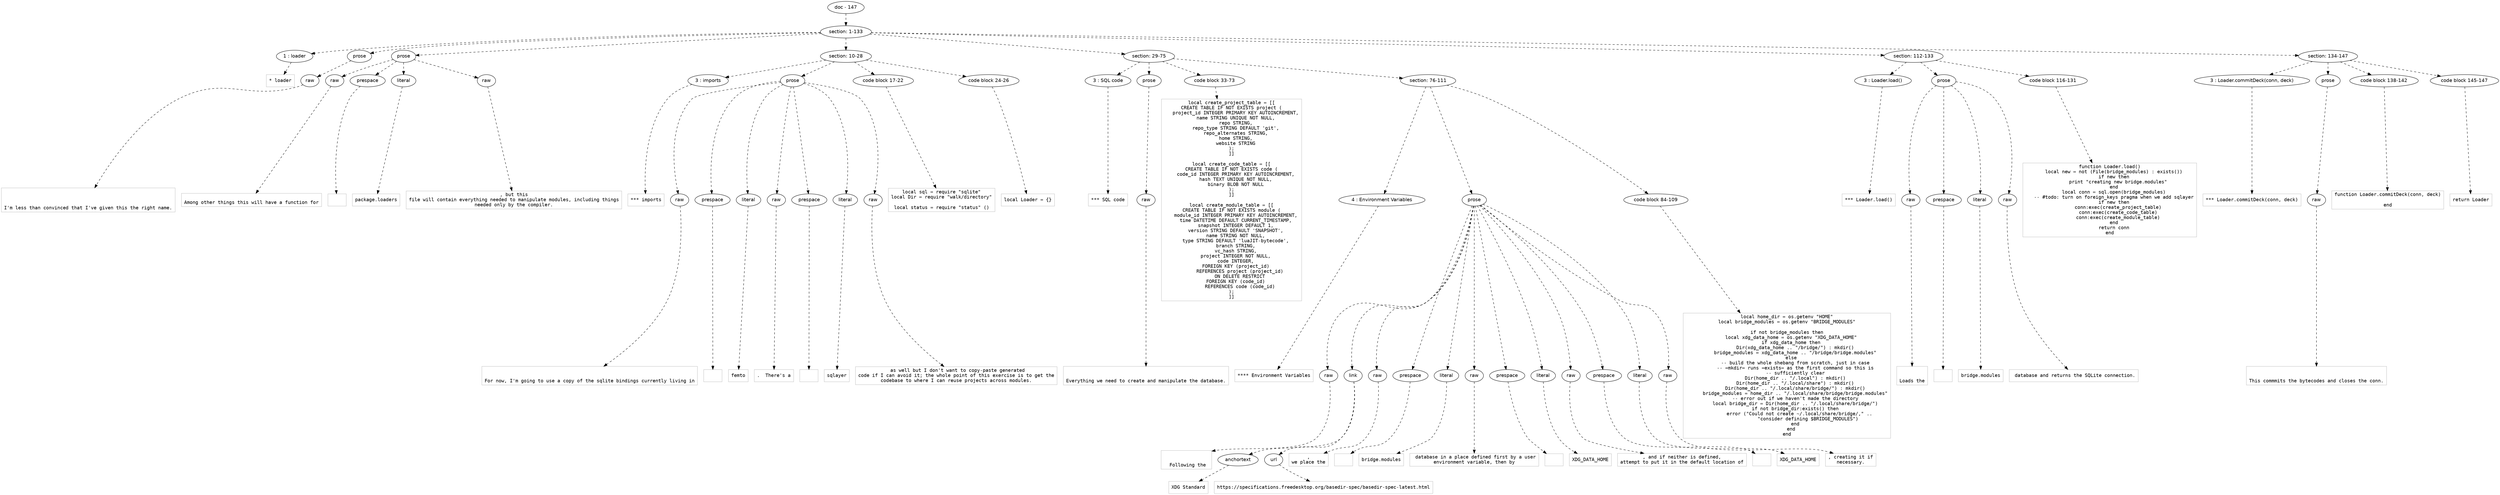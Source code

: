 digraph lpegNode {

node [fontname=Helvetica]
edge [style=dashed]

doc_0 [label="doc - 147"]


doc_0 -> { section_1}
{rank=same; section_1}

section_1 [label="section: 1-133"]


// END RANK doc_0

section_1 -> { header_2 prose_3 prose_4 section_5 section_6 section_7 section_8}
{rank=same; header_2 prose_3 prose_4 section_5 section_6 section_7 section_8}

header_2 [label="1 : loader"]

prose_3 [label="prose"]

prose_4 [label="prose"]

section_5 [label="section: 10-28"]

section_6 [label="section: 29-75"]

section_7 [label="section: 112-133"]

section_8 [label="section: 134-147"]


// END RANK section_1

header_2 -> leaf_9
leaf_9  [color=Gray,shape=rectangle,fontname=Inconsolata,label="* loader"]
// END RANK header_2

prose_3 -> { raw_10}
{rank=same; raw_10}

raw_10 [label="raw"]


// END RANK prose_3

raw_10 -> leaf_11
leaf_11  [color=Gray,shape=rectangle,fontname=Inconsolata,label="


I'm less than convinced that I've given this the right name.
"]
// END RANK raw_10

prose_4 -> { raw_12 prespace_13 literal_14 raw_15}
{rank=same; raw_12 prespace_13 literal_14 raw_15}

raw_12 [label="raw"]

prespace_13 [label="prespace"]

literal_14 [label="literal"]

raw_15 [label="raw"]


// END RANK prose_4

raw_12 -> leaf_16
leaf_16  [color=Gray,shape=rectangle,fontname=Inconsolata,label="
Among other things this will have a function for"]
// END RANK raw_12

prespace_13 -> leaf_17
leaf_17  [color=Gray,shape=rectangle,fontname=Inconsolata,label=" "]
// END RANK prespace_13

literal_14 -> leaf_18
leaf_18  [color=Gray,shape=rectangle,fontname=Inconsolata,label="package.loaders"]
// END RANK literal_14

raw_15 -> leaf_19
leaf_19  [color=Gray,shape=rectangle,fontname=Inconsolata,label=", but this
file will contain everything needed to manipulate modules, including things
needed only by the compiler.
"]
// END RANK raw_15

section_5 -> { header_20 prose_21 codeblock_22 codeblock_23}
{rank=same; header_20 prose_21 codeblock_22 codeblock_23}

header_20 [label="3 : imports"]

prose_21 [label="prose"]

codeblock_22 [label="code block 17-22"]

codeblock_23 [label="code block 24-26"]


// END RANK section_5

header_20 -> leaf_24
leaf_24  [color=Gray,shape=rectangle,fontname=Inconsolata,label="*** imports"]
// END RANK header_20

prose_21 -> { raw_25 prespace_26 literal_27 raw_28 prespace_29 literal_30 raw_31}
{rank=same; raw_25 prespace_26 literal_27 raw_28 prespace_29 literal_30 raw_31}

raw_25 [label="raw"]

prespace_26 [label="prespace"]

literal_27 [label="literal"]

raw_28 [label="raw"]

prespace_29 [label="prespace"]

literal_30 [label="literal"]

raw_31 [label="raw"]


// END RANK prose_21

raw_25 -> leaf_32
leaf_32  [color=Gray,shape=rectangle,fontname=Inconsolata,label="

For now, I'm going to use a copy of the sqlite bindings currently living in"]
// END RANK raw_25

prespace_26 -> leaf_33
leaf_33  [color=Gray,shape=rectangle,fontname=Inconsolata,label=""]
// END RANK prespace_26

literal_27 -> leaf_34
leaf_34  [color=Gray,shape=rectangle,fontname=Inconsolata,label="femto"]
// END RANK literal_27

raw_28 -> leaf_35
leaf_35  [color=Gray,shape=rectangle,fontname=Inconsolata,label=".  There's a"]
// END RANK raw_28

prespace_29 -> leaf_36
leaf_36  [color=Gray,shape=rectangle,fontname=Inconsolata,label=" "]
// END RANK prespace_29

literal_30 -> leaf_37
leaf_37  [color=Gray,shape=rectangle,fontname=Inconsolata,label="sqlayer"]
// END RANK literal_30

raw_31 -> leaf_38
leaf_38  [color=Gray,shape=rectangle,fontname=Inconsolata,label=" as well but I don't want to copy-paste generated
code if I can avoid it; the whole point of this exercise is to get the
codebase to where I can reuse projects across modules.
"]
// END RANK raw_31

codeblock_22 -> leaf_39
leaf_39  [color=Gray,shape=rectangle,fontname=Inconsolata,label="local sql = require \"sqlite\"
local Dir = require \"walk/directory\"

local status = require \"status\" ()"]
// END RANK codeblock_22

codeblock_23 -> leaf_40
leaf_40  [color=Gray,shape=rectangle,fontname=Inconsolata,label="local Loader = {}"]
// END RANK codeblock_23

section_6 -> { header_41 prose_42 codeblock_43 section_44}
{rank=same; header_41 prose_42 codeblock_43 section_44}

header_41 [label="3 : SQL code"]

prose_42 [label="prose"]

codeblock_43 [label="code block 33-73"]

section_44 [label="section: 76-111"]


// END RANK section_6

header_41 -> leaf_45
leaf_45  [color=Gray,shape=rectangle,fontname=Inconsolata,label="*** SQL code"]
// END RANK header_41

prose_42 -> { raw_46}
{rank=same; raw_46}

raw_46 [label="raw"]


// END RANK prose_42

raw_46 -> leaf_47
leaf_47  [color=Gray,shape=rectangle,fontname=Inconsolata,label="

Everything we need to create and manipulate the database.
"]
// END RANK raw_46

codeblock_43 -> leaf_48
leaf_48  [color=Gray,shape=rectangle,fontname=Inconsolata,label="local create_project_table = [[
CREATE TABLE IF NOT EXISTS project (
   project_id INTEGER PRIMARY KEY AUTOINCREMENT,
   name STRING UNIQUE NOT NULL,
   repo STRING,
   repo_type STRING DEFAULT 'git',
   repo_alternates STRING,
   home STRING,
   website STRING
);
]]

local create_code_table = [[
CREATE TABLE IF NOT EXISTS code (
   code_id INTEGER PRIMARY KEY AUTOINCREMENT,
   hash TEXT UNIQUE NOT NULL,
   binary BLOB NOT NULL
);
]]

local create_module_table = [[
CREATE TABLE IF NOT EXISTS module (
   module_id INTEGER PRIMARY KEY AUTOINCREMENT,
   time DATETIME DEFAULT CURRENT_TIMESTAMP,
   snapshot INTEGER DEFAULT 1,
   version STRING DEFAULT 'SNAPSHOT',
   name STRING NOT NULL,
   type STRING DEFAULT 'luaJIT-bytecode',
   branch STRING,
   vc_hash STRING,
   project INTEGER NOT NULL,
   code INTEGER,
   FOREIGN KEY (project_id)
      REFERENCES project (project_id)
      ON DELETE RESTRICT
   FOREIGN KEY (code_id)
      REFERENCES code (code_id)
);
]]"]
// END RANK codeblock_43

section_44 -> { header_49 prose_50 codeblock_51}
{rank=same; header_49 prose_50 codeblock_51}

header_49 [label="4 : Environment Variables"]

prose_50 [label="prose"]

codeblock_51 [label="code block 84-109"]


// END RANK section_44

header_49 -> leaf_52
leaf_52  [color=Gray,shape=rectangle,fontname=Inconsolata,label="**** Environment Variables"]
// END RANK header_49

prose_50 -> { raw_53 link_54 raw_55 prespace_56 literal_57 raw_58 prespace_59 literal_60 raw_61 prespace_62 literal_63 raw_64}
{rank=same; raw_53 link_54 raw_55 prespace_56 literal_57 raw_58 prespace_59 literal_60 raw_61 prespace_62 literal_63 raw_64}

raw_53 [label="raw"]

link_54 [label="link"]

raw_55 [label="raw"]

prespace_56 [label="prespace"]

literal_57 [label="literal"]

raw_58 [label="raw"]

prespace_59 [label="prespace"]

literal_60 [label="literal"]

raw_61 [label="raw"]

prespace_62 [label="prespace"]

literal_63 [label="literal"]

raw_64 [label="raw"]


// END RANK prose_50

raw_53 -> leaf_65
leaf_65  [color=Gray,shape=rectangle,fontname=Inconsolata,label="

  Following the "]
// END RANK raw_53

link_54 -> { anchortext_66 url_67}
{rank=same; anchortext_66 url_67}

anchortext_66 [label="anchortext"]

url_67 [label="url"]


// END RANK link_54

anchortext_66 -> leaf_68
leaf_68  [color=Gray,shape=rectangle,fontname=Inconsolata,label="XDG Standard"]
// END RANK anchortext_66

url_67 -> leaf_69
leaf_69  [color=Gray,shape=rectangle,fontname=Inconsolata,label="https://specifications.freedesktop.org/basedir-spec/basedir-spec-latest.html"]
// END RANK url_67

raw_55 -> leaf_70
leaf_70  [color=Gray,shape=rectangle,fontname=Inconsolata,label=",
we place the"]
// END RANK raw_55

prespace_56 -> leaf_71
leaf_71  [color=Gray,shape=rectangle,fontname=Inconsolata,label=" "]
// END RANK prespace_56

literal_57 -> leaf_72
leaf_72  [color=Gray,shape=rectangle,fontname=Inconsolata,label="bridge.modules"]
// END RANK literal_57

raw_58 -> leaf_73
leaf_73  [color=Gray,shape=rectangle,fontname=Inconsolata,label=" database in a place defined first by a user
environment variable, then by"]
// END RANK raw_58

prespace_59 -> leaf_74
leaf_74  [color=Gray,shape=rectangle,fontname=Inconsolata,label=" "]
// END RANK prespace_59

literal_60 -> leaf_75
leaf_75  [color=Gray,shape=rectangle,fontname=Inconsolata,label="XDG_DATA_HOME"]
// END RANK literal_60

raw_61 -> leaf_76
leaf_76  [color=Gray,shape=rectangle,fontname=Inconsolata,label=", and if neither is defined,
attempt to put it in the default location of"]
// END RANK raw_61

prespace_62 -> leaf_77
leaf_77  [color=Gray,shape=rectangle,fontname=Inconsolata,label=" "]
// END RANK prespace_62

literal_63 -> leaf_78
leaf_78  [color=Gray,shape=rectangle,fontname=Inconsolata,label="XDG_DATA_HOME"]
// END RANK literal_63

raw_64 -> leaf_79
leaf_79  [color=Gray,shape=rectangle,fontname=Inconsolata,label=", creating it if
necessary.
"]
// END RANK raw_64

codeblock_51 -> leaf_80
leaf_80  [color=Gray,shape=rectangle,fontname=Inconsolata,label="local home_dir = os.getenv \"HOME\"
local bridge_modules = os.getenv \"BRIDGE_MODULES\"

if not bridge_modules then
   local xdg_data_home = os.getenv \"XDG_DATA_HOME\"
   if xdg_data_home then
      Dir(xdg_data_home .. \"/bridge/\") : mkdir()
      bridge_modules = xdg_data_home .. \"/bridge/bridge.modules\"
   else
      -- build the whole shebang from scratch, just in case
      -- =mkdir= runs =exists= as the first command so this is
      -- sufficiently clear
      Dir(home_dir .. \"/.local\") : mkdir()
      Dir(home_dir .. \"/.local/share\") : mkdir()
      Dir(home_dir .. \"/.local/share/bridge/\") : mkdir()
      bridge_modules = home_dir .. \"/.local/share/bridge/bridge.modules\"
      -- error out if we haven't made the directory
      local bridge_dir = Dir(home_dir .. \"/.local/share/bridge/\")
      if not bridge_dir:exists() then
         error (\"Could not create ~/.local/share/bridge/,\" ..
               \"consider defining $BRIDGE_MODULES\")
      end
   end
end"]
// END RANK codeblock_51

section_7 -> { header_81 prose_82 codeblock_83}
{rank=same; header_81 prose_82 codeblock_83}

header_81 [label="3 : Loader.load()"]

prose_82 [label="prose"]

codeblock_83 [label="code block 116-131"]


// END RANK section_7

header_81 -> leaf_84
leaf_84  [color=Gray,shape=rectangle,fontname=Inconsolata,label="*** Loader.load()"]
// END RANK header_81

prose_82 -> { raw_85 prespace_86 literal_87 raw_88}
{rank=same; raw_85 prespace_86 literal_87 raw_88}

raw_85 [label="raw"]

prespace_86 [label="prespace"]

literal_87 [label="literal"]

raw_88 [label="raw"]


// END RANK prose_82

raw_85 -> leaf_89
leaf_89  [color=Gray,shape=rectangle,fontname=Inconsolata,label="

Loads the"]
// END RANK raw_85

prespace_86 -> leaf_90
leaf_90  [color=Gray,shape=rectangle,fontname=Inconsolata,label=" "]
// END RANK prespace_86

literal_87 -> leaf_91
leaf_91  [color=Gray,shape=rectangle,fontname=Inconsolata,label="bridge.modules"]
// END RANK literal_87

raw_88 -> leaf_92
leaf_92  [color=Gray,shape=rectangle,fontname=Inconsolata,label=" database and returns the SQLite connection.
"]
// END RANK raw_88

codeblock_83 -> leaf_93
leaf_93  [color=Gray,shape=rectangle,fontname=Inconsolata,label="function Loader.load()
   local new = not (File(bridge_modules) : exists())
   if new then
      print \"creating new bridge.modules\"
   end
   local conn = sql.open(bridge_modules)
   -- #todo: turn on foreign_keys pragma when we add sqlayer
   if new then
      conn:exec(create_project_table)
      conn:exec(create_code_table)
      conn:exec(create_module_table)
   end
   return conn
end"]
// END RANK codeblock_83

section_8 -> { header_94 prose_95 codeblock_96 codeblock_97}
{rank=same; header_94 prose_95 codeblock_96 codeblock_97}

header_94 [label="3 : Loader.commitDeck(conn, deck)"]

prose_95 [label="prose"]

codeblock_96 [label="code block 138-142"]

codeblock_97 [label="code block 145-147"]


// END RANK section_8

header_94 -> leaf_98
leaf_98  [color=Gray,shape=rectangle,fontname=Inconsolata,label="*** Loader.commitDeck(conn, deck)"]
// END RANK header_94

prose_95 -> { raw_99}
{rank=same; raw_99}

raw_99 [label="raw"]


// END RANK prose_95

raw_99 -> leaf_100
leaf_100  [color=Gray,shape=rectangle,fontname=Inconsolata,label="

This commmits the bytecodes and closes the conn.
"]
// END RANK raw_99

codeblock_96 -> leaf_101
leaf_101  [color=Gray,shape=rectangle,fontname=Inconsolata,label="function Loader.commitDeck(conn, deck)

end"]
// END RANK codeblock_96

codeblock_97 -> leaf_102
leaf_102  [color=Gray,shape=rectangle,fontname=Inconsolata,label="return Loader"]
// END RANK codeblock_97


}
